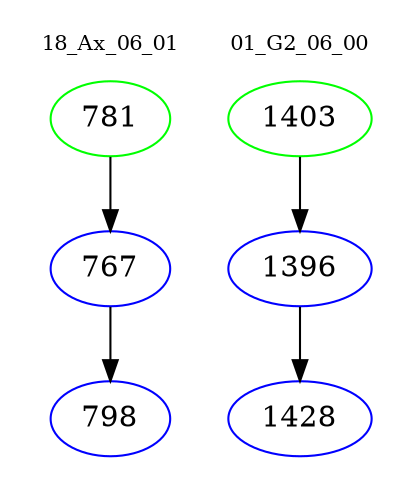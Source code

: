 digraph{
subgraph cluster_0 {
color = white
label = "18_Ax_06_01";
fontsize=10;
T0_781 [label="781", color="green"]
T0_781 -> T0_767 [color="black"]
T0_767 [label="767", color="blue"]
T0_767 -> T0_798 [color="black"]
T0_798 [label="798", color="blue"]
}
subgraph cluster_1 {
color = white
label = "01_G2_06_00";
fontsize=10;
T1_1403 [label="1403", color="green"]
T1_1403 -> T1_1396 [color="black"]
T1_1396 [label="1396", color="blue"]
T1_1396 -> T1_1428 [color="black"]
T1_1428 [label="1428", color="blue"]
}
}
